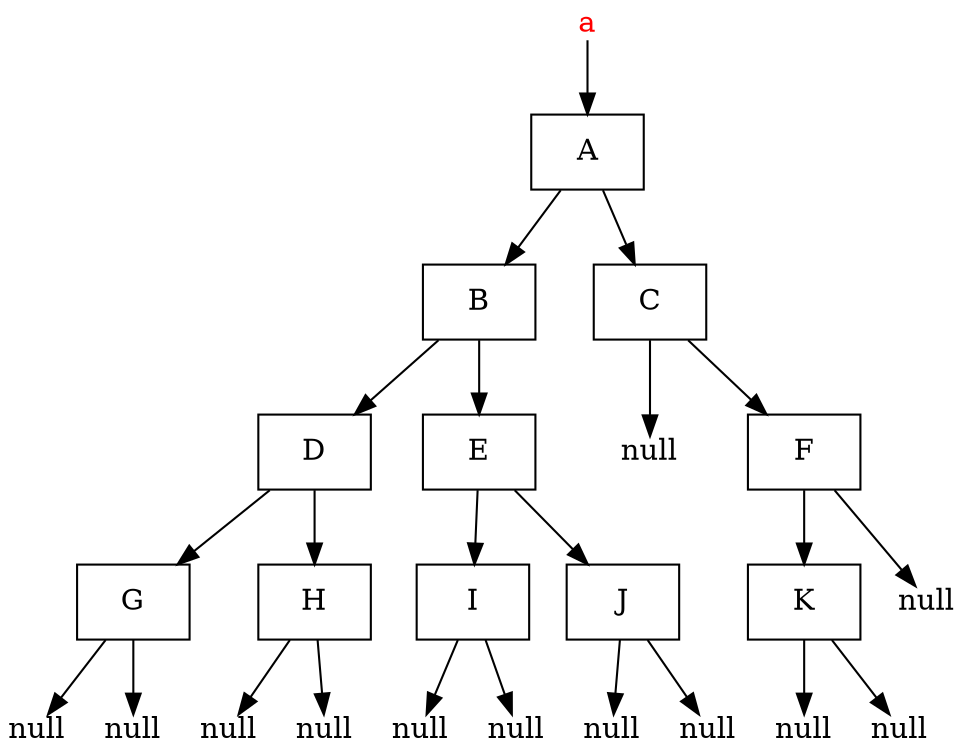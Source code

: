 digraph ObjectMap {
rankdir=TB;
"pC7gDA"[shape=none, width=0, height=0, margin=0, fontcolor=red, label="a"];
"pC7gDA" -> "146589023";
"146589023"[shape=box, label="A"];
"146589023" -> "1510467688";
"1510467688"[shape=box, label="B"];
"1510467688" -> "1995265320";
"1995265320"[shape=box, label="D"];
"1995265320" -> "746292446";
"746292446"[shape=box, label="G"];
"xTOn6x"[shape=none, width=0, height=0, margin=0, label="null"];
"746292446" -> "xTOn6x";
"2aWRN1"[shape=none, width=0, height=0, margin=0, label="null"];
"746292446" -> "2aWRN1";
"1995265320" -> "1072591677";
"1072591677"[shape=box, label="H"];
"VjxeGg"[shape=none, width=0, height=0, margin=0, label="null"];
"1072591677" -> "VjxeGg";
"iqf1Pt"[shape=none, width=0, height=0, margin=0, label="null"];
"1072591677" -> "iqf1Pt";
"1510467688" -> "1523554304";
"1523554304"[shape=box, label="E"];
"1523554304" -> "1175962212";
"1175962212"[shape=box, label="I"];
"qHNj0R"[shape=none, width=0, height=0, margin=0, label="null"];
"1175962212" -> "qHNj0R";
"bz0WFC"[shape=none, width=0, height=0, margin=0, label="null"];
"1175962212" -> "bz0WFC";
"1523554304" -> "918221580";
"918221580"[shape=box, label="J"];
"7GZz1J"[shape=none, width=0, height=0, margin=0, label="null"];
"918221580" -> "7GZz1J";
"WPzlLK"[shape=none, width=0, height=0, margin=0, label="null"];
"918221580" -> "WPzlLK";
"146589023" -> "2055281021";
"2055281021"[shape=box, label="C"];
"PSaRqT"[shape=none, width=0, height=0, margin=0, label="null"];
"2055281021" -> "PSaRqT";
"2055281021" -> "1554547125";
"1554547125"[shape=box, label="F"];
"1554547125" -> "617901222";
"617901222"[shape=box, label="K"];
"UN3MG0"[shape=none, width=0, height=0, margin=0, label="null"];
"617901222" -> "UN3MG0";
"ZnltJ3"[shape=none, width=0, height=0, margin=0, label="null"];
"617901222" -> "ZnltJ3";
"yNHRT1"[shape=none, width=0, height=0, margin=0, label="null"];
"1554547125" -> "yNHRT1";
}